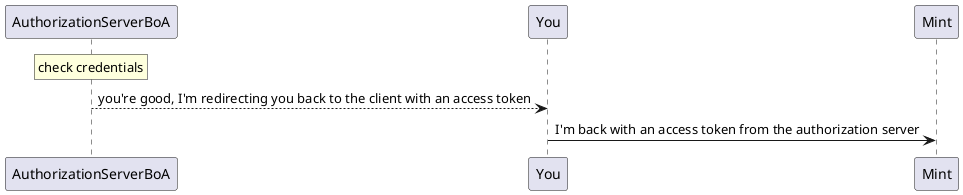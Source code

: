 @startuml
rnote over AuthorizationServerBoA
  check credentials
endrnote
AuthorizationServerBoA --> You: you're good, I'm redirecting you back to the client with an access token
You -> Mint: I'm back with an access token from the authorization server
@enduml